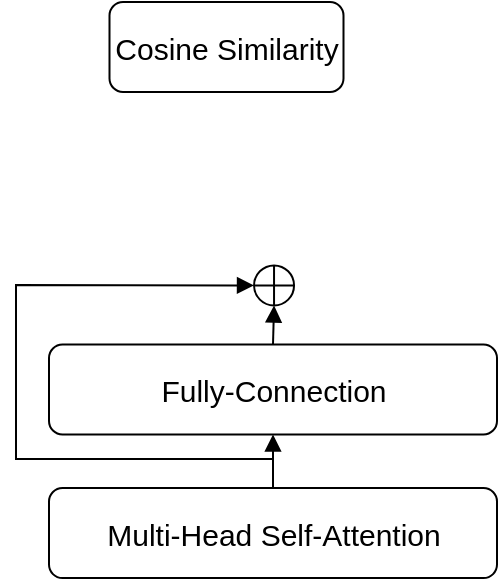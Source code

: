 <mxfile version="26.0.16">
  <diagram name="第 1 页" id="Tz9k-Qq4xJOBe_oHHy0W">
    <mxGraphModel dx="3675" dy="1965" grid="1" gridSize="10" guides="1" tooltips="1" connect="1" arrows="1" fold="1" page="1" pageScale="1" pageWidth="827" pageHeight="1169" math="0" shadow="0">
      <root>
        <mxCell id="0" />
        <mxCell id="1" parent="0" />
        <mxCell id="bW2r_VResAjGFa71yLcC-1" value="Cosine Similarity" style="rounded=1;whiteSpace=wrap;html=1;fontSize=15;" vertex="1" parent="1">
          <mxGeometry x="-2283.25" y="-400" width="117" height="45" as="geometry" />
        </mxCell>
        <mxCell id="bW2r_VResAjGFa71yLcC-2" value="Multi-Head Self-Attention" style="rounded=1;whiteSpace=wrap;html=1;fontSize=15;" vertex="1" parent="1">
          <mxGeometry x="-2313.5" y="-156.98" width="224" height="45" as="geometry" />
        </mxCell>
        <mxCell id="bW2r_VResAjGFa71yLcC-3" value="Fully-Connection" style="rounded=1;whiteSpace=wrap;html=1;fontSize=15;" vertex="1" parent="1">
          <mxGeometry x="-2313.5" y="-228.75" width="224" height="45" as="geometry" />
        </mxCell>
        <mxCell id="bW2r_VResAjGFa71yLcC-4" value="" style="endArrow=block;html=1;rounded=0;exitX=0.5;exitY=0;exitDx=0;exitDy=0;entryX=0.5;entryY=1;entryDx=0;entryDy=0;endFill=1;fontSize=15;" edge="1" parent="1" source="bW2r_VResAjGFa71yLcC-2" target="bW2r_VResAjGFa71yLcC-3">
          <mxGeometry width="50" height="50" relative="1" as="geometry">
            <mxPoint x="-2360" y="-129.62" as="sourcePoint" />
            <mxPoint x="-2360" y="-189.62" as="targetPoint" />
          </mxGeometry>
        </mxCell>
        <mxCell id="bW2r_VResAjGFa71yLcC-5" value="" style="endArrow=block;html=1;rounded=0;entryX=0;entryY=0.5;entryDx=0;entryDy=0;endFill=1;fontSize=15;" edge="1" parent="1" target="bW2r_VResAjGFa71yLcC-7">
          <mxGeometry width="50" height="50" relative="1" as="geometry">
            <mxPoint x="-2201" y="-171.52" as="sourcePoint" />
            <mxPoint x="-2210.98" y="-300.14" as="targetPoint" />
            <Array as="points">
              <mxPoint x="-2330" y="-171.52" />
              <mxPoint x="-2330" y="-258.52" />
            </Array>
          </mxGeometry>
        </mxCell>
        <mxCell id="bW2r_VResAjGFa71yLcC-6" value="" style="endArrow=block;html=1;rounded=0;exitX=0.5;exitY=0;exitDx=0;exitDy=0;entryX=0.5;entryY=1;entryDx=0;entryDy=0;endFill=1;fontSize=15;" edge="1" parent="1" source="bW2r_VResAjGFa71yLcC-3" target="bW2r_VResAjGFa71yLcC-7">
          <mxGeometry width="50" height="50" relative="1" as="geometry">
            <mxPoint x="-2201" y="-228.52" as="sourcePoint" />
            <mxPoint x="-2201.5" y="-330.62" as="targetPoint" />
          </mxGeometry>
        </mxCell>
        <mxCell id="bW2r_VResAjGFa71yLcC-7" value="" style="shape=orEllipse;perimeter=ellipsePerimeter;whiteSpace=wrap;html=1;backgroundOutline=1;aspect=fixed;fontSize=15;" vertex="1" parent="1">
          <mxGeometry x="-2210.98" y="-268.27" width="20" height="20" as="geometry" />
        </mxCell>
      </root>
    </mxGraphModel>
  </diagram>
</mxfile>
